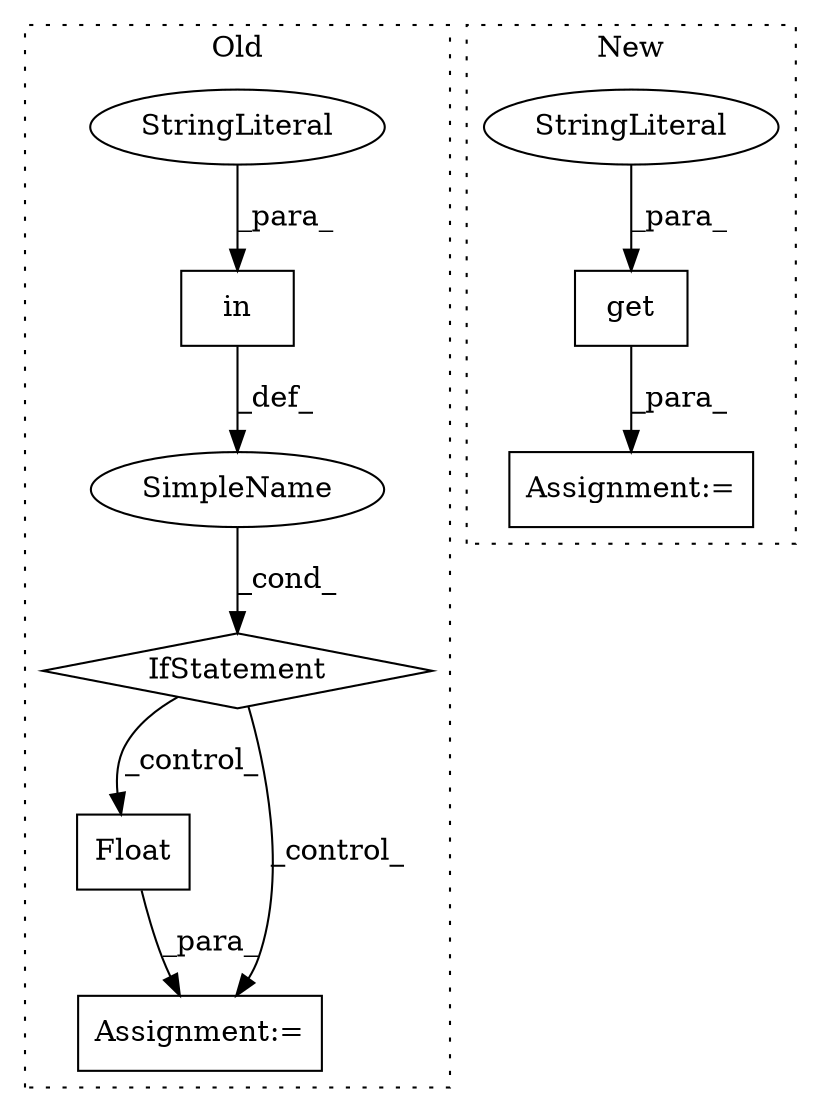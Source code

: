 digraph G {
subgraph cluster0 {
1 [label="Float" a="32" s="3804,3827" l="6,1" shape="box"];
5 [label="Assignment:=" a="7" s="3787" l="1" shape="box"];
6 [label="SimpleName" a="42" s="" l="" shape="ellipse"];
7 [label="IfStatement" a="25" s="3677,3702" l="8,2" shape="diamond"];
8 [label="in" a="105" s="3685" l="17" shape="box"];
9 [label="StringLiteral" a="45" s="3685" l="7" shape="ellipse"];
label = "Old";
style="dotted";
}
subgraph cluster1 {
2 [label="get" a="32" s="4187,4231" l="4,1" shape="box"];
3 [label="StringLiteral" a="45" s="4191" l="7" shape="ellipse"];
4 [label="Assignment:=" a="7" s="4164" l="1" shape="box"];
label = "New";
style="dotted";
}
1 -> 5 [label="_para_"];
2 -> 4 [label="_para_"];
3 -> 2 [label="_para_"];
6 -> 7 [label="_cond_"];
7 -> 5 [label="_control_"];
7 -> 1 [label="_control_"];
8 -> 6 [label="_def_"];
9 -> 8 [label="_para_"];
}